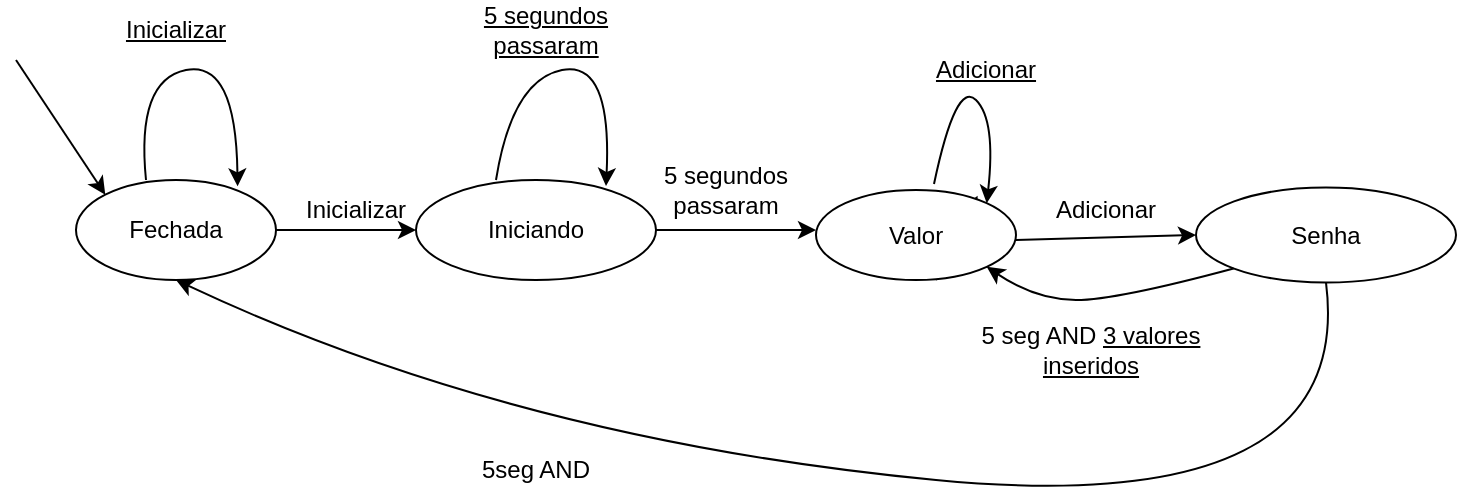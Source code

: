 <mxfile version="24.8.0">
  <diagram name="Página-1" id="PiB_Ao9HiB3DXxO0ZN6B">
    <mxGraphModel dx="880" dy="470" grid="1" gridSize="10" guides="1" tooltips="1" connect="1" arrows="1" fold="1" page="1" pageScale="1" pageWidth="827" pageHeight="1169" math="0" shadow="0">
      <root>
        <mxCell id="0" />
        <mxCell id="1" parent="0" />
        <mxCell id="7uerEuIGL3VEBpGPISK9-1" value="Fechada" style="ellipse;whiteSpace=wrap;html=1;" vertex="1" parent="1">
          <mxGeometry x="40" y="210" width="100" height="50" as="geometry" />
        </mxCell>
        <mxCell id="7uerEuIGL3VEBpGPISK9-2" value="" style="endArrow=classic;html=1;rounded=0;entryX=0;entryY=0;entryDx=0;entryDy=0;" edge="1" parent="1" target="7uerEuIGL3VEBpGPISK9-1">
          <mxGeometry width="50" height="50" relative="1" as="geometry">
            <mxPoint x="10" y="150" as="sourcePoint" />
            <mxPoint x="34" y="225" as="targetPoint" />
          </mxGeometry>
        </mxCell>
        <mxCell id="7uerEuIGL3VEBpGPISK9-3" value="" style="curved=1;endArrow=classic;html=1;rounded=0;exitX=0.35;exitY=0;exitDx=0;exitDy=0;exitPerimeter=0;entryX=0.808;entryY=0.063;entryDx=0;entryDy=0;entryPerimeter=0;" edge="1" parent="1" source="7uerEuIGL3VEBpGPISK9-1" target="7uerEuIGL3VEBpGPISK9-1">
          <mxGeometry width="50" height="50" relative="1" as="geometry">
            <mxPoint x="90" y="200" as="sourcePoint" />
            <mxPoint x="140" y="150" as="targetPoint" />
            <Array as="points">
              <mxPoint x="70" y="160" />
              <mxPoint x="120" y="150" />
            </Array>
          </mxGeometry>
        </mxCell>
        <mxCell id="7uerEuIGL3VEBpGPISK9-5" value="&lt;u&gt;Inicializar&lt;/u&gt;" style="text;html=1;align=center;verticalAlign=middle;whiteSpace=wrap;rounded=0;" vertex="1" parent="1">
          <mxGeometry x="60" y="120" width="60" height="30" as="geometry" />
        </mxCell>
        <mxCell id="7uerEuIGL3VEBpGPISK9-6" value="" style="endArrow=classic;html=1;rounded=0;exitX=1;exitY=0.5;exitDx=0;exitDy=0;entryX=0;entryY=0.5;entryDx=0;entryDy=0;" edge="1" parent="1" source="7uerEuIGL3VEBpGPISK9-1" target="7uerEuIGL3VEBpGPISK9-8">
          <mxGeometry width="50" height="50" relative="1" as="geometry">
            <mxPoint x="360" y="270" as="sourcePoint" />
            <mxPoint x="210" y="250" as="targetPoint" />
          </mxGeometry>
        </mxCell>
        <mxCell id="7uerEuIGL3VEBpGPISK9-7" value="Inicializar" style="text;html=1;align=center;verticalAlign=middle;whiteSpace=wrap;rounded=0;" vertex="1" parent="1">
          <mxGeometry x="150" y="210" width="60" height="30" as="geometry" />
        </mxCell>
        <mxCell id="7uerEuIGL3VEBpGPISK9-8" value="Iniciando" style="ellipse;whiteSpace=wrap;html=1;" vertex="1" parent="1">
          <mxGeometry x="210" y="210" width="120" height="50" as="geometry" />
        </mxCell>
        <mxCell id="7uerEuIGL3VEBpGPISK9-10" value="" style="curved=1;endArrow=classic;html=1;rounded=0;exitX=0.35;exitY=0;exitDx=0;exitDy=0;exitPerimeter=0;entryX=0.808;entryY=0.063;entryDx=0;entryDy=0;entryPerimeter=0;" edge="1" parent="1">
          <mxGeometry width="50" height="50" relative="1" as="geometry">
            <mxPoint x="250" y="210" as="sourcePoint" />
            <mxPoint x="305" y="213" as="targetPoint" />
            <Array as="points">
              <mxPoint x="258" y="160" />
              <mxPoint x="308" y="150" />
            </Array>
          </mxGeometry>
        </mxCell>
        <mxCell id="7uerEuIGL3VEBpGPISK9-11" value="&lt;u&gt;5 segundos passaram&lt;/u&gt;" style="text;html=1;align=center;verticalAlign=middle;whiteSpace=wrap;rounded=0;" vertex="1" parent="1">
          <mxGeometry x="240" y="120" width="70" height="30" as="geometry" />
        </mxCell>
        <mxCell id="7uerEuIGL3VEBpGPISK9-12" value="" style="endArrow=classic;html=1;rounded=0;exitX=1;exitY=0.5;exitDx=0;exitDy=0;" edge="1" parent="1" source="7uerEuIGL3VEBpGPISK9-8">
          <mxGeometry width="50" height="50" relative="1" as="geometry">
            <mxPoint x="360" y="270" as="sourcePoint" />
            <mxPoint x="410" y="235" as="targetPoint" />
          </mxGeometry>
        </mxCell>
        <mxCell id="7uerEuIGL3VEBpGPISK9-13" value="5 segundos passaram" style="text;html=1;align=center;verticalAlign=middle;whiteSpace=wrap;rounded=0;" vertex="1" parent="1">
          <mxGeometry x="330" y="200" width="70" height="30" as="geometry" />
        </mxCell>
        <mxCell id="7uerEuIGL3VEBpGPISK9-15" value="" style="endArrow=classic;html=1;rounded=0;entryX=0;entryY=0.5;entryDx=0;entryDy=0;" edge="1" parent="1" target="7uerEuIGL3VEBpGPISK9-20">
          <mxGeometry width="50" height="50" relative="1" as="geometry">
            <mxPoint x="510" y="240" as="sourcePoint" />
            <mxPoint x="570" y="240" as="targetPoint" />
          </mxGeometry>
        </mxCell>
        <mxCell id="7uerEuIGL3VEBpGPISK9-16" value="Adicionar" style="text;html=1;align=center;verticalAlign=middle;whiteSpace=wrap;rounded=0;" vertex="1" parent="1">
          <mxGeometry x="530" y="210" width="50" height="30" as="geometry" />
        </mxCell>
        <mxCell id="7uerEuIGL3VEBpGPISK9-17" value="&lt;u&gt;Adicionar&lt;/u&gt;" style="text;html=1;align=center;verticalAlign=middle;whiteSpace=wrap;rounded=0;" vertex="1" parent="1">
          <mxGeometry x="460" y="140" width="70" height="30" as="geometry" />
        </mxCell>
        <mxCell id="7uerEuIGL3VEBpGPISK9-18" value="" style="curved=1;endArrow=classic;html=1;rounded=0;exitX=0.59;exitY=-0.067;exitDx=0;exitDy=0;exitPerimeter=0;entryX=1;entryY=0;entryDx=0;entryDy=0;" edge="1" parent="1" source="7uerEuIGL3VEBpGPISK9-14" target="7uerEuIGL3VEBpGPISK9-14">
          <mxGeometry width="50" height="50" relative="1" as="geometry">
            <mxPoint x="470" y="260" as="sourcePoint" />
            <mxPoint x="525" y="263" as="targetPoint" />
            <Array as="points">
              <mxPoint x="480" y="160" />
              <mxPoint x="500" y="180" />
            </Array>
          </mxGeometry>
        </mxCell>
        <mxCell id="7uerEuIGL3VEBpGPISK9-19" value="" style="curved=1;endArrow=classic;html=1;rounded=0;exitX=0.35;exitY=0;exitDx=0;exitDy=0;exitPerimeter=0;entryX=0.808;entryY=0.063;entryDx=0;entryDy=0;entryPerimeter=0;" edge="1" parent="1" target="7uerEuIGL3VEBpGPISK9-14">
          <mxGeometry width="50" height="50" relative="1" as="geometry">
            <mxPoint x="470" y="260" as="sourcePoint" />
            <mxPoint x="525" y="263" as="targetPoint" />
            <Array as="points" />
          </mxGeometry>
        </mxCell>
        <mxCell id="7uerEuIGL3VEBpGPISK9-14" value="Valor" style="ellipse;whiteSpace=wrap;html=1;" vertex="1" parent="1">
          <mxGeometry x="410" y="215" width="100" height="45" as="geometry" />
        </mxCell>
        <mxCell id="7uerEuIGL3VEBpGPISK9-20" value="Senha" style="ellipse;whiteSpace=wrap;html=1;" vertex="1" parent="1">
          <mxGeometry x="600" y="213.75" width="130" height="47.5" as="geometry" />
        </mxCell>
        <mxCell id="7uerEuIGL3VEBpGPISK9-21" value="" style="curved=1;endArrow=classic;html=1;rounded=0;exitX=0;exitY=1;exitDx=0;exitDy=0;entryX=1;entryY=1;entryDx=0;entryDy=0;" edge="1" parent="1" source="7uerEuIGL3VEBpGPISK9-20" target="7uerEuIGL3VEBpGPISK9-14">
          <mxGeometry width="50" height="50" relative="1" as="geometry">
            <mxPoint x="598" y="303.48" as="sourcePoint" />
            <mxPoint x="497.75" y="295.73" as="targetPoint" />
            <Array as="points">
              <mxPoint x="560" y="270" />
              <mxPoint x="520" y="270" />
            </Array>
          </mxGeometry>
        </mxCell>
        <mxCell id="7uerEuIGL3VEBpGPISK9-22" value="5 seg AND &lt;u&gt;3 valores inseridos&lt;/u&gt;" style="text;html=1;align=center;verticalAlign=middle;whiteSpace=wrap;rounded=0;" vertex="1" parent="1">
          <mxGeometry x="490" y="280" width="115" height="30" as="geometry" />
        </mxCell>
        <mxCell id="7uerEuIGL3VEBpGPISK9-23" value="" style="curved=1;endArrow=classic;html=1;rounded=0;exitX=0.5;exitY=1;exitDx=0;exitDy=0;entryX=0.5;entryY=1;entryDx=0;entryDy=0;" edge="1" parent="1" source="7uerEuIGL3VEBpGPISK9-20" target="7uerEuIGL3VEBpGPISK9-1">
          <mxGeometry width="50" height="50" relative="1" as="geometry">
            <mxPoint x="680" y="370" as="sourcePoint" />
            <mxPoint x="520" y="390" as="targetPoint" />
            <Array as="points">
              <mxPoint x="680" y="380" />
              <mxPoint x="260" y="340" />
            </Array>
          </mxGeometry>
        </mxCell>
        <mxCell id="7uerEuIGL3VEBpGPISK9-24" value="5seg AND " style="text;html=1;align=center;verticalAlign=middle;whiteSpace=wrap;rounded=0;" vertex="1" parent="1">
          <mxGeometry x="240" y="340" width="60" height="30" as="geometry" />
        </mxCell>
      </root>
    </mxGraphModel>
  </diagram>
</mxfile>
